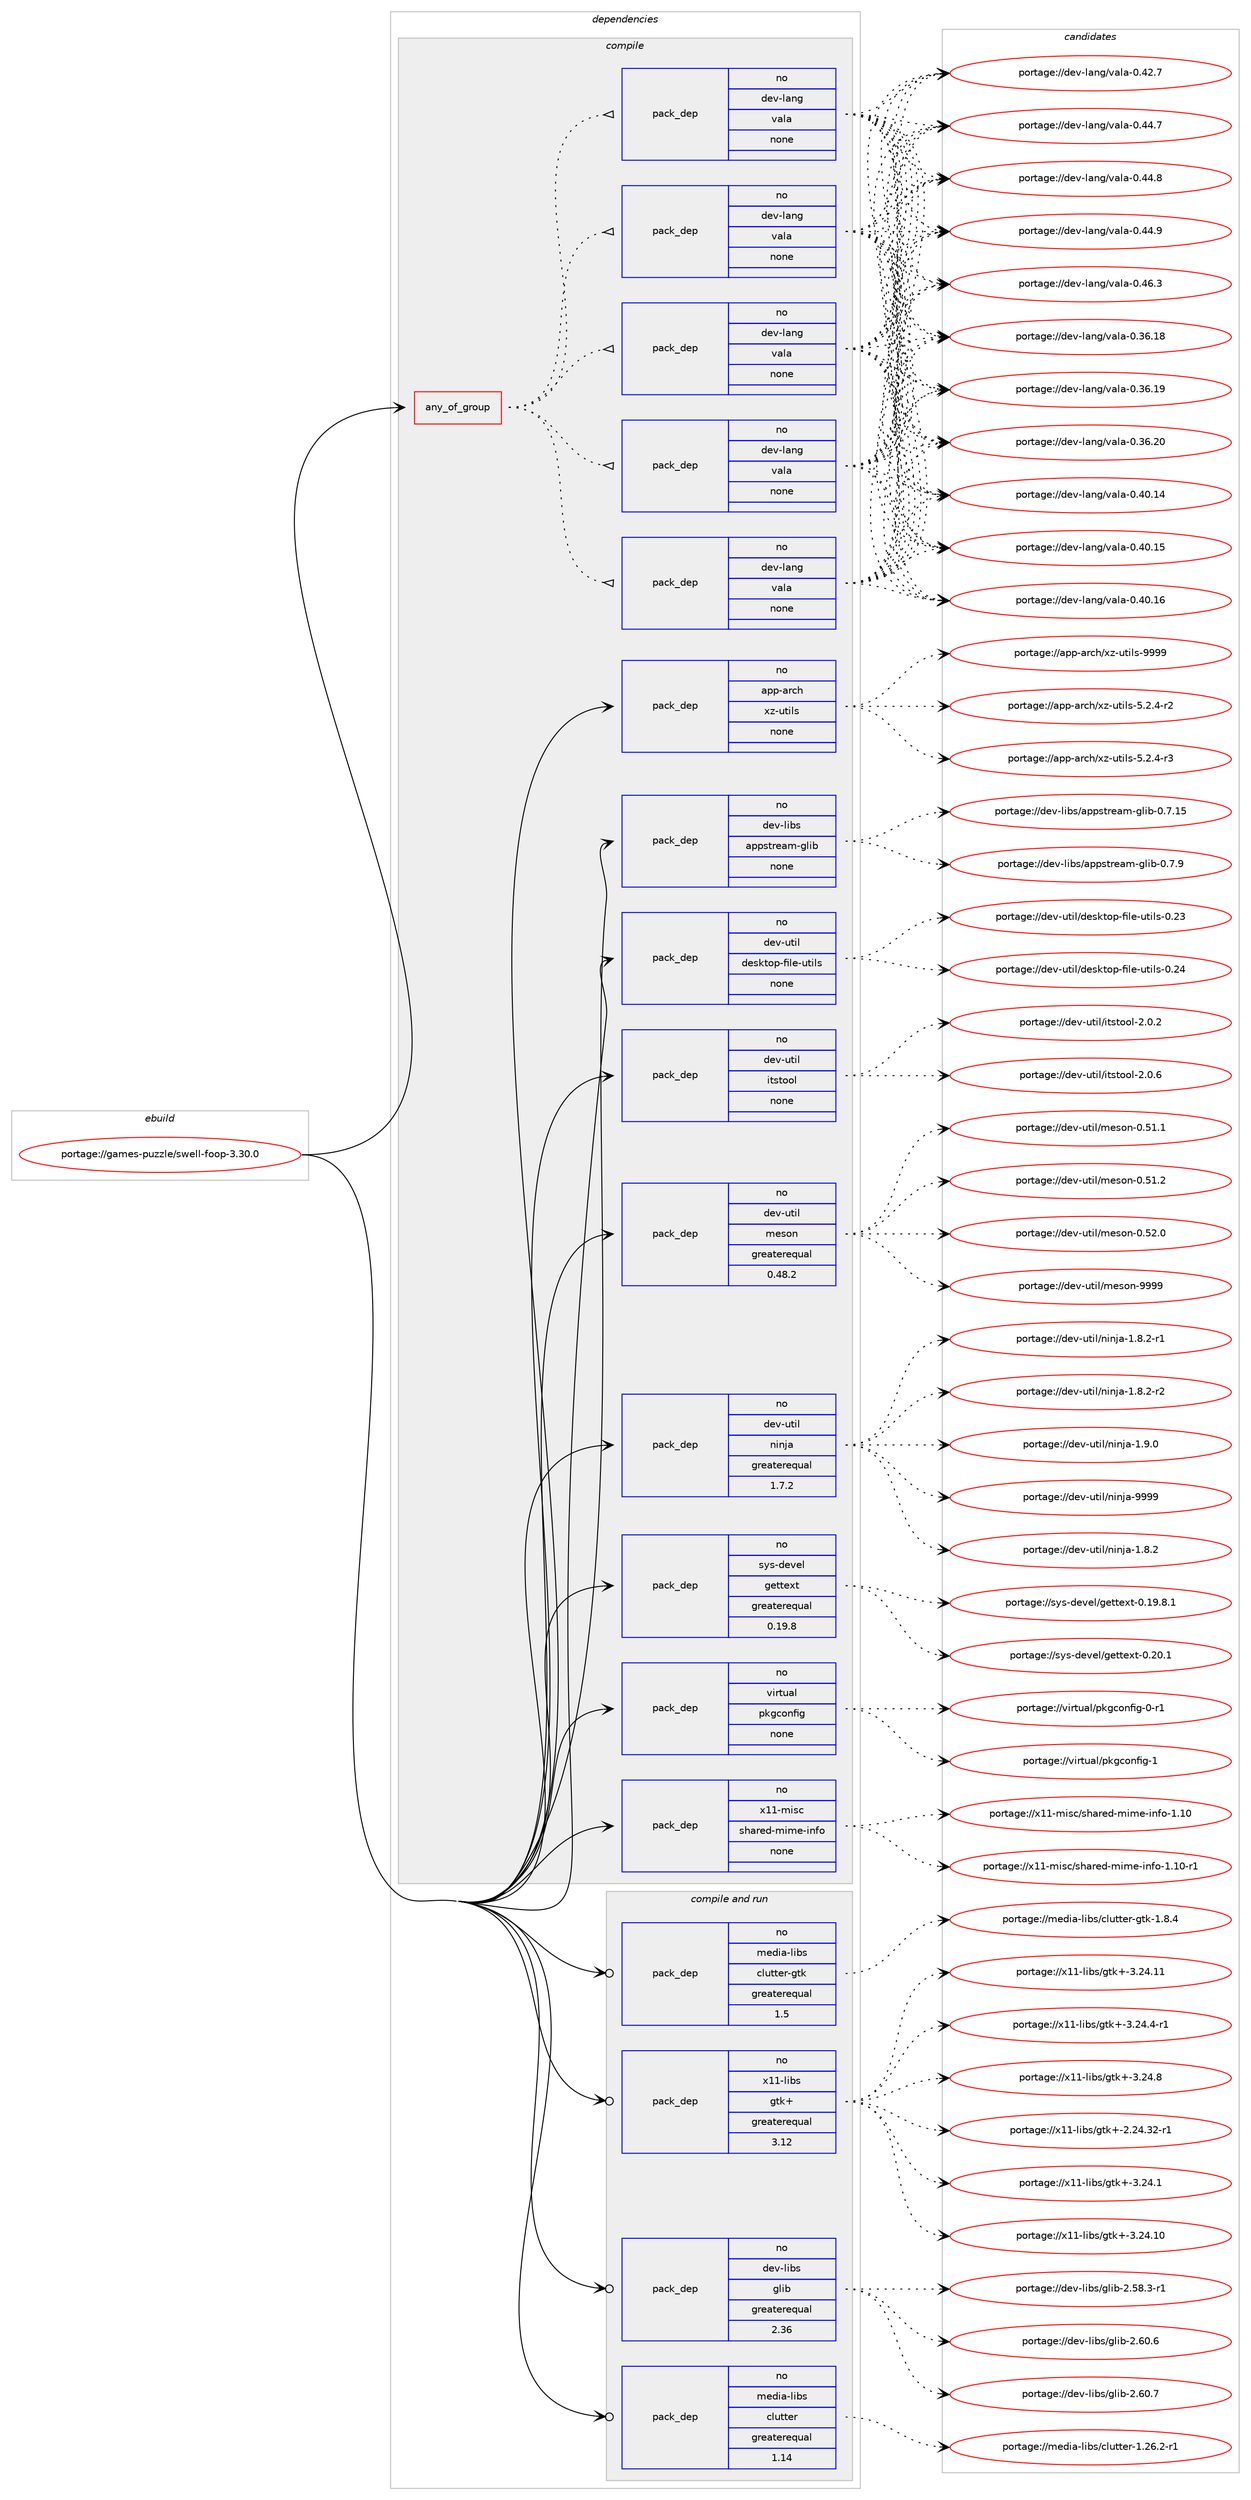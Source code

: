 digraph prolog {

# *************
# Graph options
# *************

newrank=true;
concentrate=true;
compound=true;
graph [rankdir=LR,fontname=Helvetica,fontsize=10,ranksep=1.5];#, ranksep=2.5, nodesep=0.2];
edge  [arrowhead=vee];
node  [fontname=Helvetica,fontsize=10];

# **********
# The ebuild
# **********

subgraph cluster_leftcol {
color=gray;
rank=same;
label=<<i>ebuild</i>>;
id [label="portage://games-puzzle/swell-foop-3.30.0", color=red, width=4, href="../games-puzzle/swell-foop-3.30.0.svg"];
}

# ****************
# The dependencies
# ****************

subgraph cluster_midcol {
color=gray;
label=<<i>dependencies</i>>;
subgraph cluster_compile {
fillcolor="#eeeeee";
style=filled;
label=<<i>compile</i>>;
subgraph any3935 {
dependency275041 [label=<<TABLE BORDER="0" CELLBORDER="1" CELLSPACING="0" CELLPADDING="4"><TR><TD CELLPADDING="10">any_of_group</TD></TR></TABLE>>, shape=none, color=red];subgraph pack197510 {
dependency275042 [label=<<TABLE BORDER="0" CELLBORDER="1" CELLSPACING="0" CELLPADDING="4" WIDTH="220"><TR><TD ROWSPAN="6" CELLPADDING="30">pack_dep</TD></TR><TR><TD WIDTH="110">no</TD></TR><TR><TD>dev-lang</TD></TR><TR><TD>vala</TD></TR><TR><TD>none</TD></TR><TR><TD></TD></TR></TABLE>>, shape=none, color=blue];
}
dependency275041:e -> dependency275042:w [weight=20,style="dotted",arrowhead="oinv"];
subgraph pack197511 {
dependency275043 [label=<<TABLE BORDER="0" CELLBORDER="1" CELLSPACING="0" CELLPADDING="4" WIDTH="220"><TR><TD ROWSPAN="6" CELLPADDING="30">pack_dep</TD></TR><TR><TD WIDTH="110">no</TD></TR><TR><TD>dev-lang</TD></TR><TR><TD>vala</TD></TR><TR><TD>none</TD></TR><TR><TD></TD></TR></TABLE>>, shape=none, color=blue];
}
dependency275041:e -> dependency275043:w [weight=20,style="dotted",arrowhead="oinv"];
subgraph pack197512 {
dependency275044 [label=<<TABLE BORDER="0" CELLBORDER="1" CELLSPACING="0" CELLPADDING="4" WIDTH="220"><TR><TD ROWSPAN="6" CELLPADDING="30">pack_dep</TD></TR><TR><TD WIDTH="110">no</TD></TR><TR><TD>dev-lang</TD></TR><TR><TD>vala</TD></TR><TR><TD>none</TD></TR><TR><TD></TD></TR></TABLE>>, shape=none, color=blue];
}
dependency275041:e -> dependency275044:w [weight=20,style="dotted",arrowhead="oinv"];
subgraph pack197513 {
dependency275045 [label=<<TABLE BORDER="0" CELLBORDER="1" CELLSPACING="0" CELLPADDING="4" WIDTH="220"><TR><TD ROWSPAN="6" CELLPADDING="30">pack_dep</TD></TR><TR><TD WIDTH="110">no</TD></TR><TR><TD>dev-lang</TD></TR><TR><TD>vala</TD></TR><TR><TD>none</TD></TR><TR><TD></TD></TR></TABLE>>, shape=none, color=blue];
}
dependency275041:e -> dependency275045:w [weight=20,style="dotted",arrowhead="oinv"];
subgraph pack197514 {
dependency275046 [label=<<TABLE BORDER="0" CELLBORDER="1" CELLSPACING="0" CELLPADDING="4" WIDTH="220"><TR><TD ROWSPAN="6" CELLPADDING="30">pack_dep</TD></TR><TR><TD WIDTH="110">no</TD></TR><TR><TD>dev-lang</TD></TR><TR><TD>vala</TD></TR><TR><TD>none</TD></TR><TR><TD></TD></TR></TABLE>>, shape=none, color=blue];
}
dependency275041:e -> dependency275046:w [weight=20,style="dotted",arrowhead="oinv"];
}
id:e -> dependency275041:w [weight=20,style="solid",arrowhead="vee"];
subgraph pack197515 {
dependency275047 [label=<<TABLE BORDER="0" CELLBORDER="1" CELLSPACING="0" CELLPADDING="4" WIDTH="220"><TR><TD ROWSPAN="6" CELLPADDING="30">pack_dep</TD></TR><TR><TD WIDTH="110">no</TD></TR><TR><TD>app-arch</TD></TR><TR><TD>xz-utils</TD></TR><TR><TD>none</TD></TR><TR><TD></TD></TR></TABLE>>, shape=none, color=blue];
}
id:e -> dependency275047:w [weight=20,style="solid",arrowhead="vee"];
subgraph pack197516 {
dependency275048 [label=<<TABLE BORDER="0" CELLBORDER="1" CELLSPACING="0" CELLPADDING="4" WIDTH="220"><TR><TD ROWSPAN="6" CELLPADDING="30">pack_dep</TD></TR><TR><TD WIDTH="110">no</TD></TR><TR><TD>dev-libs</TD></TR><TR><TD>appstream-glib</TD></TR><TR><TD>none</TD></TR><TR><TD></TD></TR></TABLE>>, shape=none, color=blue];
}
id:e -> dependency275048:w [weight=20,style="solid",arrowhead="vee"];
subgraph pack197517 {
dependency275049 [label=<<TABLE BORDER="0" CELLBORDER="1" CELLSPACING="0" CELLPADDING="4" WIDTH="220"><TR><TD ROWSPAN="6" CELLPADDING="30">pack_dep</TD></TR><TR><TD WIDTH="110">no</TD></TR><TR><TD>dev-util</TD></TR><TR><TD>desktop-file-utils</TD></TR><TR><TD>none</TD></TR><TR><TD></TD></TR></TABLE>>, shape=none, color=blue];
}
id:e -> dependency275049:w [weight=20,style="solid",arrowhead="vee"];
subgraph pack197518 {
dependency275050 [label=<<TABLE BORDER="0" CELLBORDER="1" CELLSPACING="0" CELLPADDING="4" WIDTH="220"><TR><TD ROWSPAN="6" CELLPADDING="30">pack_dep</TD></TR><TR><TD WIDTH="110">no</TD></TR><TR><TD>dev-util</TD></TR><TR><TD>itstool</TD></TR><TR><TD>none</TD></TR><TR><TD></TD></TR></TABLE>>, shape=none, color=blue];
}
id:e -> dependency275050:w [weight=20,style="solid",arrowhead="vee"];
subgraph pack197519 {
dependency275051 [label=<<TABLE BORDER="0" CELLBORDER="1" CELLSPACING="0" CELLPADDING="4" WIDTH="220"><TR><TD ROWSPAN="6" CELLPADDING="30">pack_dep</TD></TR><TR><TD WIDTH="110">no</TD></TR><TR><TD>dev-util</TD></TR><TR><TD>meson</TD></TR><TR><TD>greaterequal</TD></TR><TR><TD>0.48.2</TD></TR></TABLE>>, shape=none, color=blue];
}
id:e -> dependency275051:w [weight=20,style="solid",arrowhead="vee"];
subgraph pack197520 {
dependency275052 [label=<<TABLE BORDER="0" CELLBORDER="1" CELLSPACING="0" CELLPADDING="4" WIDTH="220"><TR><TD ROWSPAN="6" CELLPADDING="30">pack_dep</TD></TR><TR><TD WIDTH="110">no</TD></TR><TR><TD>dev-util</TD></TR><TR><TD>ninja</TD></TR><TR><TD>greaterequal</TD></TR><TR><TD>1.7.2</TD></TR></TABLE>>, shape=none, color=blue];
}
id:e -> dependency275052:w [weight=20,style="solid",arrowhead="vee"];
subgraph pack197521 {
dependency275053 [label=<<TABLE BORDER="0" CELLBORDER="1" CELLSPACING="0" CELLPADDING="4" WIDTH="220"><TR><TD ROWSPAN="6" CELLPADDING="30">pack_dep</TD></TR><TR><TD WIDTH="110">no</TD></TR><TR><TD>sys-devel</TD></TR><TR><TD>gettext</TD></TR><TR><TD>greaterequal</TD></TR><TR><TD>0.19.8</TD></TR></TABLE>>, shape=none, color=blue];
}
id:e -> dependency275053:w [weight=20,style="solid",arrowhead="vee"];
subgraph pack197522 {
dependency275054 [label=<<TABLE BORDER="0" CELLBORDER="1" CELLSPACING="0" CELLPADDING="4" WIDTH="220"><TR><TD ROWSPAN="6" CELLPADDING="30">pack_dep</TD></TR><TR><TD WIDTH="110">no</TD></TR><TR><TD>virtual</TD></TR><TR><TD>pkgconfig</TD></TR><TR><TD>none</TD></TR><TR><TD></TD></TR></TABLE>>, shape=none, color=blue];
}
id:e -> dependency275054:w [weight=20,style="solid",arrowhead="vee"];
subgraph pack197523 {
dependency275055 [label=<<TABLE BORDER="0" CELLBORDER="1" CELLSPACING="0" CELLPADDING="4" WIDTH="220"><TR><TD ROWSPAN="6" CELLPADDING="30">pack_dep</TD></TR><TR><TD WIDTH="110">no</TD></TR><TR><TD>x11-misc</TD></TR><TR><TD>shared-mime-info</TD></TR><TR><TD>none</TD></TR><TR><TD></TD></TR></TABLE>>, shape=none, color=blue];
}
id:e -> dependency275055:w [weight=20,style="solid",arrowhead="vee"];
}
subgraph cluster_compileandrun {
fillcolor="#eeeeee";
style=filled;
label=<<i>compile and run</i>>;
subgraph pack197524 {
dependency275056 [label=<<TABLE BORDER="0" CELLBORDER="1" CELLSPACING="0" CELLPADDING="4" WIDTH="220"><TR><TD ROWSPAN="6" CELLPADDING="30">pack_dep</TD></TR><TR><TD WIDTH="110">no</TD></TR><TR><TD>dev-libs</TD></TR><TR><TD>glib</TD></TR><TR><TD>greaterequal</TD></TR><TR><TD>2.36</TD></TR></TABLE>>, shape=none, color=blue];
}
id:e -> dependency275056:w [weight=20,style="solid",arrowhead="odotvee"];
subgraph pack197525 {
dependency275057 [label=<<TABLE BORDER="0" CELLBORDER="1" CELLSPACING="0" CELLPADDING="4" WIDTH="220"><TR><TD ROWSPAN="6" CELLPADDING="30">pack_dep</TD></TR><TR><TD WIDTH="110">no</TD></TR><TR><TD>media-libs</TD></TR><TR><TD>clutter</TD></TR><TR><TD>greaterequal</TD></TR><TR><TD>1.14</TD></TR></TABLE>>, shape=none, color=blue];
}
id:e -> dependency275057:w [weight=20,style="solid",arrowhead="odotvee"];
subgraph pack197526 {
dependency275058 [label=<<TABLE BORDER="0" CELLBORDER="1" CELLSPACING="0" CELLPADDING="4" WIDTH="220"><TR><TD ROWSPAN="6" CELLPADDING="30">pack_dep</TD></TR><TR><TD WIDTH="110">no</TD></TR><TR><TD>media-libs</TD></TR><TR><TD>clutter-gtk</TD></TR><TR><TD>greaterequal</TD></TR><TR><TD>1.5</TD></TR></TABLE>>, shape=none, color=blue];
}
id:e -> dependency275058:w [weight=20,style="solid",arrowhead="odotvee"];
subgraph pack197527 {
dependency275059 [label=<<TABLE BORDER="0" CELLBORDER="1" CELLSPACING="0" CELLPADDING="4" WIDTH="220"><TR><TD ROWSPAN="6" CELLPADDING="30">pack_dep</TD></TR><TR><TD WIDTH="110">no</TD></TR><TR><TD>x11-libs</TD></TR><TR><TD>gtk+</TD></TR><TR><TD>greaterequal</TD></TR><TR><TD>3.12</TD></TR></TABLE>>, shape=none, color=blue];
}
id:e -> dependency275059:w [weight=20,style="solid",arrowhead="odotvee"];
}
subgraph cluster_run {
fillcolor="#eeeeee";
style=filled;
label=<<i>run</i>>;
}
}

# **************
# The candidates
# **************

subgraph cluster_choices {
rank=same;
color=gray;
label=<<i>candidates</i>>;

subgraph choice197510 {
color=black;
nodesep=1;
choiceportage10010111845108971101034711897108974548465154464956 [label="portage://dev-lang/vala-0.36.18", color=red, width=4,href="../dev-lang/vala-0.36.18.svg"];
choiceportage10010111845108971101034711897108974548465154464957 [label="portage://dev-lang/vala-0.36.19", color=red, width=4,href="../dev-lang/vala-0.36.19.svg"];
choiceportage10010111845108971101034711897108974548465154465048 [label="portage://dev-lang/vala-0.36.20", color=red, width=4,href="../dev-lang/vala-0.36.20.svg"];
choiceportage10010111845108971101034711897108974548465248464952 [label="portage://dev-lang/vala-0.40.14", color=red, width=4,href="../dev-lang/vala-0.40.14.svg"];
choiceportage10010111845108971101034711897108974548465248464953 [label="portage://dev-lang/vala-0.40.15", color=red, width=4,href="../dev-lang/vala-0.40.15.svg"];
choiceportage10010111845108971101034711897108974548465248464954 [label="portage://dev-lang/vala-0.40.16", color=red, width=4,href="../dev-lang/vala-0.40.16.svg"];
choiceportage100101118451089711010347118971089745484652504655 [label="portage://dev-lang/vala-0.42.7", color=red, width=4,href="../dev-lang/vala-0.42.7.svg"];
choiceportage100101118451089711010347118971089745484652524655 [label="portage://dev-lang/vala-0.44.7", color=red, width=4,href="../dev-lang/vala-0.44.7.svg"];
choiceportage100101118451089711010347118971089745484652524656 [label="portage://dev-lang/vala-0.44.8", color=red, width=4,href="../dev-lang/vala-0.44.8.svg"];
choiceportage100101118451089711010347118971089745484652524657 [label="portage://dev-lang/vala-0.44.9", color=red, width=4,href="../dev-lang/vala-0.44.9.svg"];
choiceportage100101118451089711010347118971089745484652544651 [label="portage://dev-lang/vala-0.46.3", color=red, width=4,href="../dev-lang/vala-0.46.3.svg"];
dependency275042:e -> choiceportage10010111845108971101034711897108974548465154464956:w [style=dotted,weight="100"];
dependency275042:e -> choiceportage10010111845108971101034711897108974548465154464957:w [style=dotted,weight="100"];
dependency275042:e -> choiceportage10010111845108971101034711897108974548465154465048:w [style=dotted,weight="100"];
dependency275042:e -> choiceportage10010111845108971101034711897108974548465248464952:w [style=dotted,weight="100"];
dependency275042:e -> choiceportage10010111845108971101034711897108974548465248464953:w [style=dotted,weight="100"];
dependency275042:e -> choiceportage10010111845108971101034711897108974548465248464954:w [style=dotted,weight="100"];
dependency275042:e -> choiceportage100101118451089711010347118971089745484652504655:w [style=dotted,weight="100"];
dependency275042:e -> choiceportage100101118451089711010347118971089745484652524655:w [style=dotted,weight="100"];
dependency275042:e -> choiceportage100101118451089711010347118971089745484652524656:w [style=dotted,weight="100"];
dependency275042:e -> choiceportage100101118451089711010347118971089745484652524657:w [style=dotted,weight="100"];
dependency275042:e -> choiceportage100101118451089711010347118971089745484652544651:w [style=dotted,weight="100"];
}
subgraph choice197511 {
color=black;
nodesep=1;
choiceportage10010111845108971101034711897108974548465154464956 [label="portage://dev-lang/vala-0.36.18", color=red, width=4,href="../dev-lang/vala-0.36.18.svg"];
choiceportage10010111845108971101034711897108974548465154464957 [label="portage://dev-lang/vala-0.36.19", color=red, width=4,href="../dev-lang/vala-0.36.19.svg"];
choiceportage10010111845108971101034711897108974548465154465048 [label="portage://dev-lang/vala-0.36.20", color=red, width=4,href="../dev-lang/vala-0.36.20.svg"];
choiceportage10010111845108971101034711897108974548465248464952 [label="portage://dev-lang/vala-0.40.14", color=red, width=4,href="../dev-lang/vala-0.40.14.svg"];
choiceportage10010111845108971101034711897108974548465248464953 [label="portage://dev-lang/vala-0.40.15", color=red, width=4,href="../dev-lang/vala-0.40.15.svg"];
choiceportage10010111845108971101034711897108974548465248464954 [label="portage://dev-lang/vala-0.40.16", color=red, width=4,href="../dev-lang/vala-0.40.16.svg"];
choiceportage100101118451089711010347118971089745484652504655 [label="portage://dev-lang/vala-0.42.7", color=red, width=4,href="../dev-lang/vala-0.42.7.svg"];
choiceportage100101118451089711010347118971089745484652524655 [label="portage://dev-lang/vala-0.44.7", color=red, width=4,href="../dev-lang/vala-0.44.7.svg"];
choiceportage100101118451089711010347118971089745484652524656 [label="portage://dev-lang/vala-0.44.8", color=red, width=4,href="../dev-lang/vala-0.44.8.svg"];
choiceportage100101118451089711010347118971089745484652524657 [label="portage://dev-lang/vala-0.44.9", color=red, width=4,href="../dev-lang/vala-0.44.9.svg"];
choiceportage100101118451089711010347118971089745484652544651 [label="portage://dev-lang/vala-0.46.3", color=red, width=4,href="../dev-lang/vala-0.46.3.svg"];
dependency275043:e -> choiceportage10010111845108971101034711897108974548465154464956:w [style=dotted,weight="100"];
dependency275043:e -> choiceportage10010111845108971101034711897108974548465154464957:w [style=dotted,weight="100"];
dependency275043:e -> choiceportage10010111845108971101034711897108974548465154465048:w [style=dotted,weight="100"];
dependency275043:e -> choiceportage10010111845108971101034711897108974548465248464952:w [style=dotted,weight="100"];
dependency275043:e -> choiceportage10010111845108971101034711897108974548465248464953:w [style=dotted,weight="100"];
dependency275043:e -> choiceportage10010111845108971101034711897108974548465248464954:w [style=dotted,weight="100"];
dependency275043:e -> choiceportage100101118451089711010347118971089745484652504655:w [style=dotted,weight="100"];
dependency275043:e -> choiceportage100101118451089711010347118971089745484652524655:w [style=dotted,weight="100"];
dependency275043:e -> choiceportage100101118451089711010347118971089745484652524656:w [style=dotted,weight="100"];
dependency275043:e -> choiceportage100101118451089711010347118971089745484652524657:w [style=dotted,weight="100"];
dependency275043:e -> choiceportage100101118451089711010347118971089745484652544651:w [style=dotted,weight="100"];
}
subgraph choice197512 {
color=black;
nodesep=1;
choiceportage10010111845108971101034711897108974548465154464956 [label="portage://dev-lang/vala-0.36.18", color=red, width=4,href="../dev-lang/vala-0.36.18.svg"];
choiceportage10010111845108971101034711897108974548465154464957 [label="portage://dev-lang/vala-0.36.19", color=red, width=4,href="../dev-lang/vala-0.36.19.svg"];
choiceportage10010111845108971101034711897108974548465154465048 [label="portage://dev-lang/vala-0.36.20", color=red, width=4,href="../dev-lang/vala-0.36.20.svg"];
choiceportage10010111845108971101034711897108974548465248464952 [label="portage://dev-lang/vala-0.40.14", color=red, width=4,href="../dev-lang/vala-0.40.14.svg"];
choiceportage10010111845108971101034711897108974548465248464953 [label="portage://dev-lang/vala-0.40.15", color=red, width=4,href="../dev-lang/vala-0.40.15.svg"];
choiceportage10010111845108971101034711897108974548465248464954 [label="portage://dev-lang/vala-0.40.16", color=red, width=4,href="../dev-lang/vala-0.40.16.svg"];
choiceportage100101118451089711010347118971089745484652504655 [label="portage://dev-lang/vala-0.42.7", color=red, width=4,href="../dev-lang/vala-0.42.7.svg"];
choiceportage100101118451089711010347118971089745484652524655 [label="portage://dev-lang/vala-0.44.7", color=red, width=4,href="../dev-lang/vala-0.44.7.svg"];
choiceportage100101118451089711010347118971089745484652524656 [label="portage://dev-lang/vala-0.44.8", color=red, width=4,href="../dev-lang/vala-0.44.8.svg"];
choiceportage100101118451089711010347118971089745484652524657 [label="portage://dev-lang/vala-0.44.9", color=red, width=4,href="../dev-lang/vala-0.44.9.svg"];
choiceportage100101118451089711010347118971089745484652544651 [label="portage://dev-lang/vala-0.46.3", color=red, width=4,href="../dev-lang/vala-0.46.3.svg"];
dependency275044:e -> choiceportage10010111845108971101034711897108974548465154464956:w [style=dotted,weight="100"];
dependency275044:e -> choiceportage10010111845108971101034711897108974548465154464957:w [style=dotted,weight="100"];
dependency275044:e -> choiceportage10010111845108971101034711897108974548465154465048:w [style=dotted,weight="100"];
dependency275044:e -> choiceportage10010111845108971101034711897108974548465248464952:w [style=dotted,weight="100"];
dependency275044:e -> choiceportage10010111845108971101034711897108974548465248464953:w [style=dotted,weight="100"];
dependency275044:e -> choiceportage10010111845108971101034711897108974548465248464954:w [style=dotted,weight="100"];
dependency275044:e -> choiceportage100101118451089711010347118971089745484652504655:w [style=dotted,weight="100"];
dependency275044:e -> choiceportage100101118451089711010347118971089745484652524655:w [style=dotted,weight="100"];
dependency275044:e -> choiceportage100101118451089711010347118971089745484652524656:w [style=dotted,weight="100"];
dependency275044:e -> choiceportage100101118451089711010347118971089745484652524657:w [style=dotted,weight="100"];
dependency275044:e -> choiceportage100101118451089711010347118971089745484652544651:w [style=dotted,weight="100"];
}
subgraph choice197513 {
color=black;
nodesep=1;
choiceportage10010111845108971101034711897108974548465154464956 [label="portage://dev-lang/vala-0.36.18", color=red, width=4,href="../dev-lang/vala-0.36.18.svg"];
choiceportage10010111845108971101034711897108974548465154464957 [label="portage://dev-lang/vala-0.36.19", color=red, width=4,href="../dev-lang/vala-0.36.19.svg"];
choiceportage10010111845108971101034711897108974548465154465048 [label="portage://dev-lang/vala-0.36.20", color=red, width=4,href="../dev-lang/vala-0.36.20.svg"];
choiceportage10010111845108971101034711897108974548465248464952 [label="portage://dev-lang/vala-0.40.14", color=red, width=4,href="../dev-lang/vala-0.40.14.svg"];
choiceportage10010111845108971101034711897108974548465248464953 [label="portage://dev-lang/vala-0.40.15", color=red, width=4,href="../dev-lang/vala-0.40.15.svg"];
choiceportage10010111845108971101034711897108974548465248464954 [label="portage://dev-lang/vala-0.40.16", color=red, width=4,href="../dev-lang/vala-0.40.16.svg"];
choiceportage100101118451089711010347118971089745484652504655 [label="portage://dev-lang/vala-0.42.7", color=red, width=4,href="../dev-lang/vala-0.42.7.svg"];
choiceportage100101118451089711010347118971089745484652524655 [label="portage://dev-lang/vala-0.44.7", color=red, width=4,href="../dev-lang/vala-0.44.7.svg"];
choiceportage100101118451089711010347118971089745484652524656 [label="portage://dev-lang/vala-0.44.8", color=red, width=4,href="../dev-lang/vala-0.44.8.svg"];
choiceportage100101118451089711010347118971089745484652524657 [label="portage://dev-lang/vala-0.44.9", color=red, width=4,href="../dev-lang/vala-0.44.9.svg"];
choiceportage100101118451089711010347118971089745484652544651 [label="portage://dev-lang/vala-0.46.3", color=red, width=4,href="../dev-lang/vala-0.46.3.svg"];
dependency275045:e -> choiceportage10010111845108971101034711897108974548465154464956:w [style=dotted,weight="100"];
dependency275045:e -> choiceportage10010111845108971101034711897108974548465154464957:w [style=dotted,weight="100"];
dependency275045:e -> choiceportage10010111845108971101034711897108974548465154465048:w [style=dotted,weight="100"];
dependency275045:e -> choiceportage10010111845108971101034711897108974548465248464952:w [style=dotted,weight="100"];
dependency275045:e -> choiceportage10010111845108971101034711897108974548465248464953:w [style=dotted,weight="100"];
dependency275045:e -> choiceportage10010111845108971101034711897108974548465248464954:w [style=dotted,weight="100"];
dependency275045:e -> choiceportage100101118451089711010347118971089745484652504655:w [style=dotted,weight="100"];
dependency275045:e -> choiceportage100101118451089711010347118971089745484652524655:w [style=dotted,weight="100"];
dependency275045:e -> choiceportage100101118451089711010347118971089745484652524656:w [style=dotted,weight="100"];
dependency275045:e -> choiceportage100101118451089711010347118971089745484652524657:w [style=dotted,weight="100"];
dependency275045:e -> choiceportage100101118451089711010347118971089745484652544651:w [style=dotted,weight="100"];
}
subgraph choice197514 {
color=black;
nodesep=1;
choiceportage10010111845108971101034711897108974548465154464956 [label="portage://dev-lang/vala-0.36.18", color=red, width=4,href="../dev-lang/vala-0.36.18.svg"];
choiceportage10010111845108971101034711897108974548465154464957 [label="portage://dev-lang/vala-0.36.19", color=red, width=4,href="../dev-lang/vala-0.36.19.svg"];
choiceportage10010111845108971101034711897108974548465154465048 [label="portage://dev-lang/vala-0.36.20", color=red, width=4,href="../dev-lang/vala-0.36.20.svg"];
choiceportage10010111845108971101034711897108974548465248464952 [label="portage://dev-lang/vala-0.40.14", color=red, width=4,href="../dev-lang/vala-0.40.14.svg"];
choiceportage10010111845108971101034711897108974548465248464953 [label="portage://dev-lang/vala-0.40.15", color=red, width=4,href="../dev-lang/vala-0.40.15.svg"];
choiceportage10010111845108971101034711897108974548465248464954 [label="portage://dev-lang/vala-0.40.16", color=red, width=4,href="../dev-lang/vala-0.40.16.svg"];
choiceportage100101118451089711010347118971089745484652504655 [label="portage://dev-lang/vala-0.42.7", color=red, width=4,href="../dev-lang/vala-0.42.7.svg"];
choiceportage100101118451089711010347118971089745484652524655 [label="portage://dev-lang/vala-0.44.7", color=red, width=4,href="../dev-lang/vala-0.44.7.svg"];
choiceportage100101118451089711010347118971089745484652524656 [label="portage://dev-lang/vala-0.44.8", color=red, width=4,href="../dev-lang/vala-0.44.8.svg"];
choiceportage100101118451089711010347118971089745484652524657 [label="portage://dev-lang/vala-0.44.9", color=red, width=4,href="../dev-lang/vala-0.44.9.svg"];
choiceportage100101118451089711010347118971089745484652544651 [label="portage://dev-lang/vala-0.46.3", color=red, width=4,href="../dev-lang/vala-0.46.3.svg"];
dependency275046:e -> choiceportage10010111845108971101034711897108974548465154464956:w [style=dotted,weight="100"];
dependency275046:e -> choiceportage10010111845108971101034711897108974548465154464957:w [style=dotted,weight="100"];
dependency275046:e -> choiceportage10010111845108971101034711897108974548465154465048:w [style=dotted,weight="100"];
dependency275046:e -> choiceportage10010111845108971101034711897108974548465248464952:w [style=dotted,weight="100"];
dependency275046:e -> choiceportage10010111845108971101034711897108974548465248464953:w [style=dotted,weight="100"];
dependency275046:e -> choiceportage10010111845108971101034711897108974548465248464954:w [style=dotted,weight="100"];
dependency275046:e -> choiceportage100101118451089711010347118971089745484652504655:w [style=dotted,weight="100"];
dependency275046:e -> choiceportage100101118451089711010347118971089745484652524655:w [style=dotted,weight="100"];
dependency275046:e -> choiceportage100101118451089711010347118971089745484652524656:w [style=dotted,weight="100"];
dependency275046:e -> choiceportage100101118451089711010347118971089745484652524657:w [style=dotted,weight="100"];
dependency275046:e -> choiceportage100101118451089711010347118971089745484652544651:w [style=dotted,weight="100"];
}
subgraph choice197515 {
color=black;
nodesep=1;
choiceportage9711211245971149910447120122451171161051081154553465046524511450 [label="portage://app-arch/xz-utils-5.2.4-r2", color=red, width=4,href="../app-arch/xz-utils-5.2.4-r2.svg"];
choiceportage9711211245971149910447120122451171161051081154553465046524511451 [label="portage://app-arch/xz-utils-5.2.4-r3", color=red, width=4,href="../app-arch/xz-utils-5.2.4-r3.svg"];
choiceportage9711211245971149910447120122451171161051081154557575757 [label="portage://app-arch/xz-utils-9999", color=red, width=4,href="../app-arch/xz-utils-9999.svg"];
dependency275047:e -> choiceportage9711211245971149910447120122451171161051081154553465046524511450:w [style=dotted,weight="100"];
dependency275047:e -> choiceportage9711211245971149910447120122451171161051081154553465046524511451:w [style=dotted,weight="100"];
dependency275047:e -> choiceportage9711211245971149910447120122451171161051081154557575757:w [style=dotted,weight="100"];
}
subgraph choice197516 {
color=black;
nodesep=1;
choiceportage1001011184510810598115479711211211511611410197109451031081059845484655464953 [label="portage://dev-libs/appstream-glib-0.7.15", color=red, width=4,href="../dev-libs/appstream-glib-0.7.15.svg"];
choiceportage10010111845108105981154797112112115116114101971094510310810598454846554657 [label="portage://dev-libs/appstream-glib-0.7.9", color=red, width=4,href="../dev-libs/appstream-glib-0.7.9.svg"];
dependency275048:e -> choiceportage1001011184510810598115479711211211511611410197109451031081059845484655464953:w [style=dotted,weight="100"];
dependency275048:e -> choiceportage10010111845108105981154797112112115116114101971094510310810598454846554657:w [style=dotted,weight="100"];
}
subgraph choice197517 {
color=black;
nodesep=1;
choiceportage100101118451171161051084710010111510711611111245102105108101451171161051081154548465051 [label="portage://dev-util/desktop-file-utils-0.23", color=red, width=4,href="../dev-util/desktop-file-utils-0.23.svg"];
choiceportage100101118451171161051084710010111510711611111245102105108101451171161051081154548465052 [label="portage://dev-util/desktop-file-utils-0.24", color=red, width=4,href="../dev-util/desktop-file-utils-0.24.svg"];
dependency275049:e -> choiceportage100101118451171161051084710010111510711611111245102105108101451171161051081154548465051:w [style=dotted,weight="100"];
dependency275049:e -> choiceportage100101118451171161051084710010111510711611111245102105108101451171161051081154548465052:w [style=dotted,weight="100"];
}
subgraph choice197518 {
color=black;
nodesep=1;
choiceportage1001011184511711610510847105116115116111111108455046484650 [label="portage://dev-util/itstool-2.0.2", color=red, width=4,href="../dev-util/itstool-2.0.2.svg"];
choiceportage1001011184511711610510847105116115116111111108455046484654 [label="portage://dev-util/itstool-2.0.6", color=red, width=4,href="../dev-util/itstool-2.0.6.svg"];
dependency275050:e -> choiceportage1001011184511711610510847105116115116111111108455046484650:w [style=dotted,weight="100"];
dependency275050:e -> choiceportage1001011184511711610510847105116115116111111108455046484654:w [style=dotted,weight="100"];
}
subgraph choice197519 {
color=black;
nodesep=1;
choiceportage100101118451171161051084710910111511111045484653494649 [label="portage://dev-util/meson-0.51.1", color=red, width=4,href="../dev-util/meson-0.51.1.svg"];
choiceportage100101118451171161051084710910111511111045484653494650 [label="portage://dev-util/meson-0.51.2", color=red, width=4,href="../dev-util/meson-0.51.2.svg"];
choiceportage100101118451171161051084710910111511111045484653504648 [label="portage://dev-util/meson-0.52.0", color=red, width=4,href="../dev-util/meson-0.52.0.svg"];
choiceportage10010111845117116105108471091011151111104557575757 [label="portage://dev-util/meson-9999", color=red, width=4,href="../dev-util/meson-9999.svg"];
dependency275051:e -> choiceportage100101118451171161051084710910111511111045484653494649:w [style=dotted,weight="100"];
dependency275051:e -> choiceportage100101118451171161051084710910111511111045484653494650:w [style=dotted,weight="100"];
dependency275051:e -> choiceportage100101118451171161051084710910111511111045484653504648:w [style=dotted,weight="100"];
dependency275051:e -> choiceportage10010111845117116105108471091011151111104557575757:w [style=dotted,weight="100"];
}
subgraph choice197520 {
color=black;
nodesep=1;
choiceportage100101118451171161051084711010511010697454946564650 [label="portage://dev-util/ninja-1.8.2", color=red, width=4,href="../dev-util/ninja-1.8.2.svg"];
choiceportage1001011184511711610510847110105110106974549465646504511449 [label="portage://dev-util/ninja-1.8.2-r1", color=red, width=4,href="../dev-util/ninja-1.8.2-r1.svg"];
choiceportage1001011184511711610510847110105110106974549465646504511450 [label="portage://dev-util/ninja-1.8.2-r2", color=red, width=4,href="../dev-util/ninja-1.8.2-r2.svg"];
choiceportage100101118451171161051084711010511010697454946574648 [label="portage://dev-util/ninja-1.9.0", color=red, width=4,href="../dev-util/ninja-1.9.0.svg"];
choiceportage1001011184511711610510847110105110106974557575757 [label="portage://dev-util/ninja-9999", color=red, width=4,href="../dev-util/ninja-9999.svg"];
dependency275052:e -> choiceportage100101118451171161051084711010511010697454946564650:w [style=dotted,weight="100"];
dependency275052:e -> choiceportage1001011184511711610510847110105110106974549465646504511449:w [style=dotted,weight="100"];
dependency275052:e -> choiceportage1001011184511711610510847110105110106974549465646504511450:w [style=dotted,weight="100"];
dependency275052:e -> choiceportage100101118451171161051084711010511010697454946574648:w [style=dotted,weight="100"];
dependency275052:e -> choiceportage1001011184511711610510847110105110106974557575757:w [style=dotted,weight="100"];
}
subgraph choice197521 {
color=black;
nodesep=1;
choiceportage1151211154510010111810110847103101116116101120116454846495746564649 [label="portage://sys-devel/gettext-0.19.8.1", color=red, width=4,href="../sys-devel/gettext-0.19.8.1.svg"];
choiceportage115121115451001011181011084710310111611610112011645484650484649 [label="portage://sys-devel/gettext-0.20.1", color=red, width=4,href="../sys-devel/gettext-0.20.1.svg"];
dependency275053:e -> choiceportage1151211154510010111810110847103101116116101120116454846495746564649:w [style=dotted,weight="100"];
dependency275053:e -> choiceportage115121115451001011181011084710310111611610112011645484650484649:w [style=dotted,weight="100"];
}
subgraph choice197522 {
color=black;
nodesep=1;
choiceportage11810511411611797108471121071039911111010210510345484511449 [label="portage://virtual/pkgconfig-0-r1", color=red, width=4,href="../virtual/pkgconfig-0-r1.svg"];
choiceportage1181051141161179710847112107103991111101021051034549 [label="portage://virtual/pkgconfig-1", color=red, width=4,href="../virtual/pkgconfig-1.svg"];
dependency275054:e -> choiceportage11810511411611797108471121071039911111010210510345484511449:w [style=dotted,weight="100"];
dependency275054:e -> choiceportage1181051141161179710847112107103991111101021051034549:w [style=dotted,weight="100"];
}
subgraph choice197523 {
color=black;
nodesep=1;
choiceportage12049494510910511599471151049711410110045109105109101451051101021114549464948 [label="portage://x11-misc/shared-mime-info-1.10", color=red, width=4,href="../x11-misc/shared-mime-info-1.10.svg"];
choiceportage120494945109105115994711510497114101100451091051091014510511010211145494649484511449 [label="portage://x11-misc/shared-mime-info-1.10-r1", color=red, width=4,href="../x11-misc/shared-mime-info-1.10-r1.svg"];
dependency275055:e -> choiceportage12049494510910511599471151049711410110045109105109101451051101021114549464948:w [style=dotted,weight="100"];
dependency275055:e -> choiceportage120494945109105115994711510497114101100451091051091014510511010211145494649484511449:w [style=dotted,weight="100"];
}
subgraph choice197524 {
color=black;
nodesep=1;
choiceportage10010111845108105981154710310810598455046535646514511449 [label="portage://dev-libs/glib-2.58.3-r1", color=red, width=4,href="../dev-libs/glib-2.58.3-r1.svg"];
choiceportage1001011184510810598115471031081059845504654484654 [label="portage://dev-libs/glib-2.60.6", color=red, width=4,href="../dev-libs/glib-2.60.6.svg"];
choiceportage1001011184510810598115471031081059845504654484655 [label="portage://dev-libs/glib-2.60.7", color=red, width=4,href="../dev-libs/glib-2.60.7.svg"];
dependency275056:e -> choiceportage10010111845108105981154710310810598455046535646514511449:w [style=dotted,weight="100"];
dependency275056:e -> choiceportage1001011184510810598115471031081059845504654484654:w [style=dotted,weight="100"];
dependency275056:e -> choiceportage1001011184510810598115471031081059845504654484655:w [style=dotted,weight="100"];
}
subgraph choice197525 {
color=black;
nodesep=1;
choiceportage1091011001059745108105981154799108117116116101114454946505446504511449 [label="portage://media-libs/clutter-1.26.2-r1", color=red, width=4,href="../media-libs/clutter-1.26.2-r1.svg"];
dependency275057:e -> choiceportage1091011001059745108105981154799108117116116101114454946505446504511449:w [style=dotted,weight="100"];
}
subgraph choice197526 {
color=black;
nodesep=1;
choiceportage109101100105974510810598115479910811711611610111445103116107454946564652 [label="portage://media-libs/clutter-gtk-1.8.4", color=red, width=4,href="../media-libs/clutter-gtk-1.8.4.svg"];
dependency275058:e -> choiceportage109101100105974510810598115479910811711611610111445103116107454946564652:w [style=dotted,weight="100"];
}
subgraph choice197527 {
color=black;
nodesep=1;
choiceportage12049494510810598115471031161074345504650524651504511449 [label="portage://x11-libs/gtk+-2.24.32-r1", color=red, width=4,href="../x11-libs/gtk+-2.24.32-r1.svg"];
choiceportage12049494510810598115471031161074345514650524649 [label="portage://x11-libs/gtk+-3.24.1", color=red, width=4,href="../x11-libs/gtk+-3.24.1.svg"];
choiceportage1204949451081059811547103116107434551465052464948 [label="portage://x11-libs/gtk+-3.24.10", color=red, width=4,href="../x11-libs/gtk+-3.24.10.svg"];
choiceportage1204949451081059811547103116107434551465052464949 [label="portage://x11-libs/gtk+-3.24.11", color=red, width=4,href="../x11-libs/gtk+-3.24.11.svg"];
choiceportage120494945108105981154710311610743455146505246524511449 [label="portage://x11-libs/gtk+-3.24.4-r1", color=red, width=4,href="../x11-libs/gtk+-3.24.4-r1.svg"];
choiceportage12049494510810598115471031161074345514650524656 [label="portage://x11-libs/gtk+-3.24.8", color=red, width=4,href="../x11-libs/gtk+-3.24.8.svg"];
dependency275059:e -> choiceportage12049494510810598115471031161074345504650524651504511449:w [style=dotted,weight="100"];
dependency275059:e -> choiceportage12049494510810598115471031161074345514650524649:w [style=dotted,weight="100"];
dependency275059:e -> choiceportage1204949451081059811547103116107434551465052464948:w [style=dotted,weight="100"];
dependency275059:e -> choiceportage1204949451081059811547103116107434551465052464949:w [style=dotted,weight="100"];
dependency275059:e -> choiceportage120494945108105981154710311610743455146505246524511449:w [style=dotted,weight="100"];
dependency275059:e -> choiceportage12049494510810598115471031161074345514650524656:w [style=dotted,weight="100"];
}
}

}
